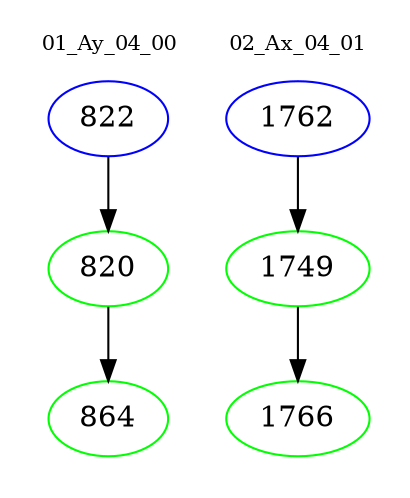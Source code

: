 digraph{
subgraph cluster_0 {
color = white
label = "01_Ay_04_00";
fontsize=10;
T0_822 [label="822", color="blue"]
T0_822 -> T0_820 [color="black"]
T0_820 [label="820", color="green"]
T0_820 -> T0_864 [color="black"]
T0_864 [label="864", color="green"]
}
subgraph cluster_1 {
color = white
label = "02_Ax_04_01";
fontsize=10;
T1_1762 [label="1762", color="blue"]
T1_1762 -> T1_1749 [color="black"]
T1_1749 [label="1749", color="green"]
T1_1749 -> T1_1766 [color="black"]
T1_1766 [label="1766", color="green"]
}
}
